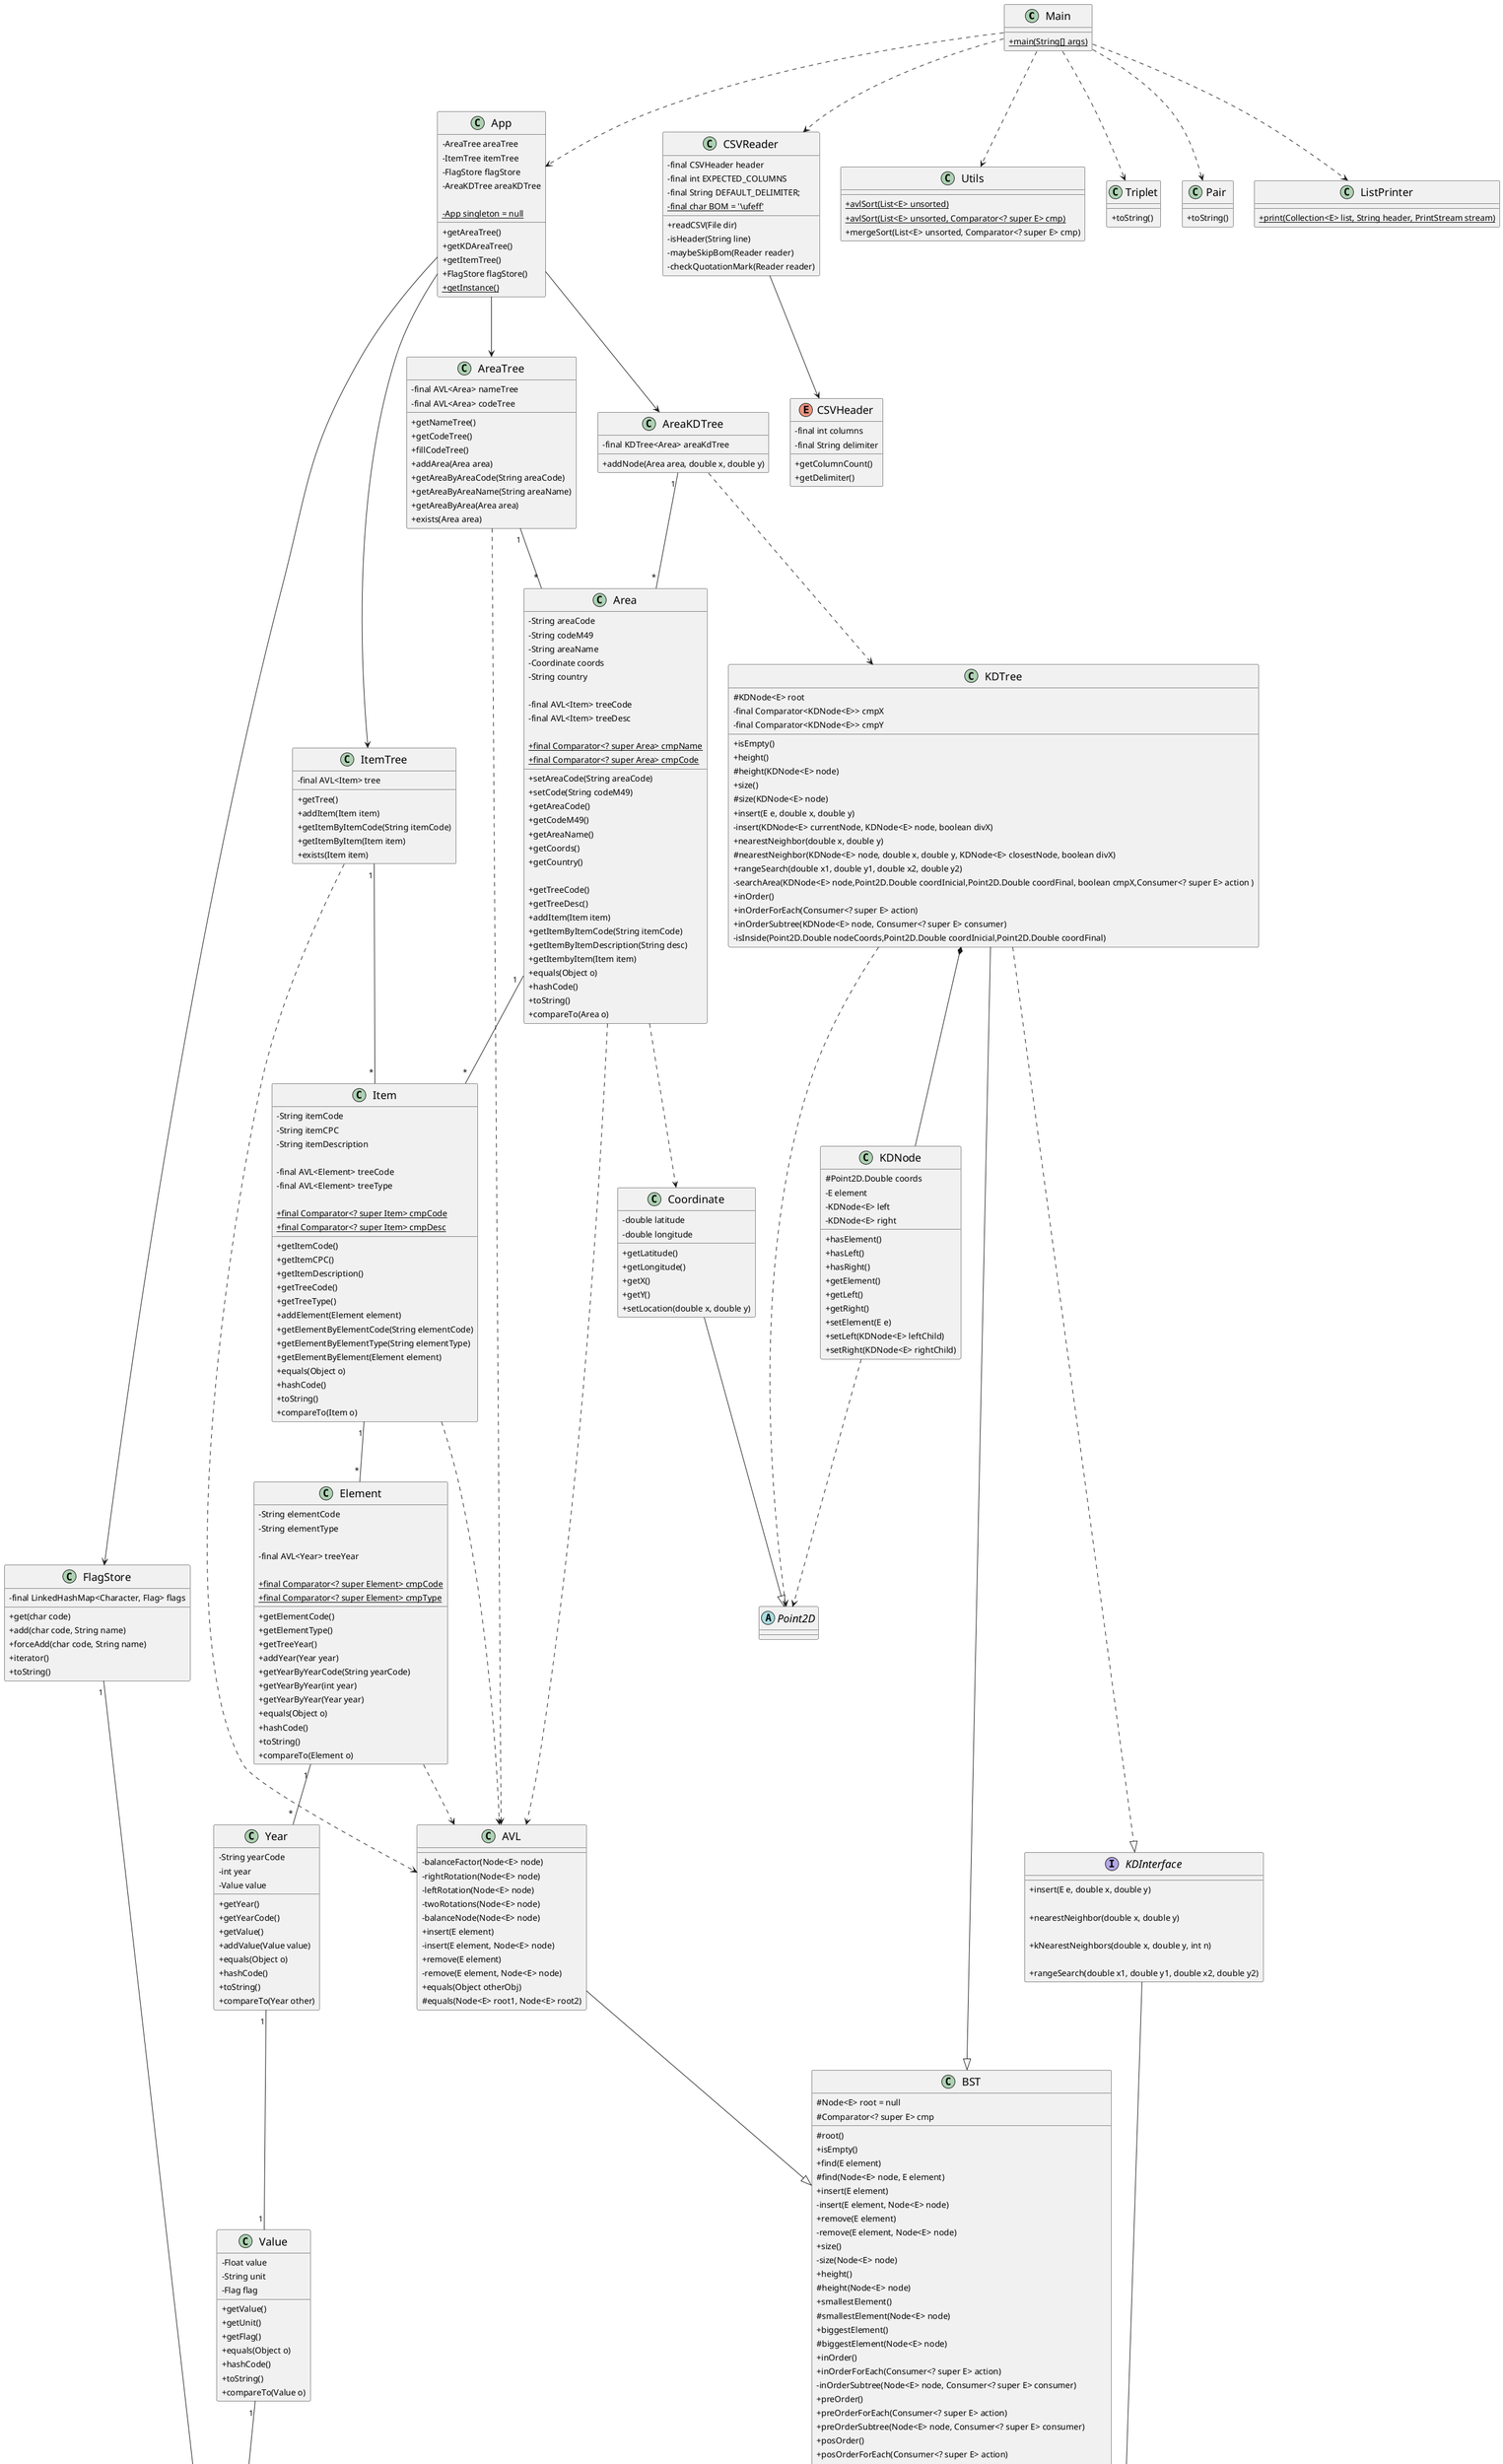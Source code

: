 @startuml
'https://plantuml.com/class-diagram

skinparam classAttributeIconSize 0
skinparam padding 2
skinparam ranksep 100
skinparam classFontSize 18

class Main
{
    +{static}main(String[] args)
}

class App
{
    -AreaTree areaTree
    -ItemTree itemTree
    -FlagStore flagStore
    -AreaKDTree areaKDTree

    +getAreaTree()
    +getKDAreaTree()
    +getItemTree()
    +FlagStore flagStore()
    -{static}App singleton = null
    +{static}getInstance()
}

class Area
{
    -String areaCode
    -String codeM49
    -String areaName
    -Coordinate coords
    -String country

    -final AVL<Item> treeCode
    -final AVL<Item> treeDesc

    +{static}final Comparator<? super Area> cmpName
    +{static}final Comparator<? super Area> cmpCode

    +setAreaCode(String areaCode)
    +setCode(String codeM49)
    +getAreaCode()
    +getCodeM49() 
    +getAreaName() 
    +getCoords()
    +getCountry()

    +getTreeCode()
    +getTreeDesc()
    +addItem(Item item)
    +getItemByItemCode(String itemCode)
    +getItemByItemDescription(String desc)
    +getItembyItem(Item item)
    +equals(Object o)
    +hashCode()
    +toString()
    +compareTo(Area o)
}

class Coordinate
{
    -double latitude
    -double longitude

    +getLatitude()
    +getLongitude()
    +getX()
    +getY()
    +setLocation(double x, double y)
}

class Element
{
    -String elementCode
    -String elementType

    -final AVL<Year> treeYear

    +{static}final Comparator<? super Element> cmpCode
    +{static}final Comparator<? super Element> cmpType

    +getElementCode()
    +getElementType()
    +getTreeYear()
    +addYear(Year year)
    +getYearByYearCode(String yearCode)
    +getYearByYear(int year)
    +getYearByYear(Year year)
    +equals(Object o)
    +hashCode()
    +toString()
    +compareTo(Element o)
}

class Flag
{
    -final Pair<Character, String> pair

    +code()
    +name()
    +equals(Object o)
    +hashCode()
    +toString()
}

class Item
{
    -String itemCode
    -String itemCPC
    -String itemDescription

    -final AVL<Element> treeCode
    -final AVL<Element> treeType

    +{static}final Comparator<? super Item> cmpCode
    +{static}final Comparator<? super Item> cmpDesc

    +getItemCode()
    +getItemCPC()
    +getItemDescription()
    +getTreeCode()
    +getTreeType()
    +addElement(Element element)
    +getElementByElementCode(String elementCode)
    +getElementByElementType(String elementType)
    +getElementByElement(Element element)
    +equals(Object o)
    +hashCode()
    +toString()
    +compareTo(Item o)
}

class Value
{
    -Float value
    -String unit
    -Flag flag

    +getValue() 
    +getUnit() 
    +getFlag()
    +equals(Object o)
    +hashCode()
    +toString()
    +compareTo(Value o)
}

class Year
{
    -String yearCode
    -int year
    -Value value

    +getYear() 
    +getYearCode() 
    +getValue() 
    +addValue(Value value)
    +equals(Object o)
    +hashCode()
    +toString()
    +compareTo(Year other) 
}

enum CSVHeader
{
    -final int columns
    -final String delimiter
    +getColumnCount()
    +getDelimiter()
}

class CSVReader
{
    -final CSVHeader header
    -final int EXPECTED_COLUMNS
    -final String DEFAULT_DELIMITER;
    -{static}final char BOM = '\ufeff'
    +readCSV(File dir)
    -isHeader(String line)
    -maybeSkipBom(Reader reader)
    -checkQuotationMark(Reader reader)
}

class AreaKDTree
{
    -final KDTree<Area> areaKdTree

    +addNode(Area area, double x, double y)
}

class AreaTree 
{
    -final AVL<Area> nameTree
    -final AVL<Area> codeTree 

    +getNameTree()
    +getCodeTree()
    +fillCodeTree()
    +addArea(Area area)
    +getAreaByAreaCode(String areaCode)
    +getAreaByAreaName(String areaName)
    +getAreaByArea(Area area)
    +exists(Area area)   
}

class FlagStore
{
    -final LinkedHashMap<Character, Flag> flags

    +get(char code)
    +add(char code, String name)
    +forceAdd(char code, String name)
    +iterator()
    +toString()
}

class ItemTree
{
    -final AVL<Item> tree

    +getTree()
    +addItem(Item item)
    +getItemByItemCode(String itemCode)
    +getItemByItem(Item item)
    +exists(Item item)
}

class AVL
{
    -balanceFactor(Node<E> node)
    -rightRotation(Node<E> node)
    -leftRotation(Node<E> node)
    -twoRotations(Node<E> node)
    -balanceNode(Node<E> node)
    +insert(E element)
    -insert(E element, Node<E> node)
    +remove(E element)
    -remove(E element, Node<E> node)
    +equals(Object otherObj)
    #equals(Node<E> root1, Node<E> root2)
}

class BST
{
    #Node<E> root = null
    #Comparator<? super E> cmp

    #root()
    +isEmpty()
    +find(E element)
    #find(Node<E> node, E element)
    +insert(E element)
    -insert(E element, Node<E> node)
    +remove(E element)
    -remove(E element, Node<E> node)
    +size()
    -size(Node<E> node)
    +height()
    #height(Node<E> node)
    +smallestElement()
    #smallestElement(Node<E> node)
    +biggestElement()
    #biggestElement(Node<E> node)
    +inOrder()
    +inOrderForEach(Consumer<? super E> action)
    -inOrderSubtree(Node<E> node, Consumer<? super E> consumer)
    +preOrder()
    +preOrderForEach(Consumer<? super E> action)
    +preOrderSubtree(Node<E> node, Consumer<? super E> consumer)
    +posOrder()
    +posOrderForEach(Consumer<? super E> action)
    -posOrderSubtree(Node<E> node, Consumer<? super E> consumer)
    +nodesByLevel()
    -processBstByLevel(Node<E> node, Map<Integer,List<E>> result, int level)
    +toString()
    -toStringRec(Node<E> root, int level, StringBuilder sb)
    +iterator()
    +forEach(Consumer<? super E> action)
}

class Node
{
    -E element        
    -Node<E> left
    -Node<E> right

     +hasElement()
     +hasLeft()
     +hasRight()
     +getElement() 
     +getLeft() 
     +getRight()
     +setElement(E e)
     +setLeft(Node<E> leftChild)
     +setRight(Node<E> rightChild)
     +isLeaf()
}

interface BSTInterface
{
    +isEmpty()
    +insert(E element)
    +remove(E element)

    +size()
    +height()

    +smallestElement()
    +inOrder()
    +preOrder()
    +posOrder()
    +nodesByLevel()
}

interface KDInterface
{
    +insert(E e, double x, double y)

    +nearestNeighbor(double x, double y)

    +kNearestNeighbors(double x, double y, int n)

    +rangeSearch(double x1, double y1, double x2, double y2)
}

class KDTree
{
    #KDNode<E> root
    -final Comparator<KDNode<E>> cmpX
    -final Comparator<KDNode<E>> cmpY
    +isEmpty()
    +height()
    #height(KDNode<E> node)
    +size()
    #size(KDNode<E> node)
    +insert(E e, double x, double y)
    -insert(KDNode<E> currentNode, KDNode<E> node, boolean divX)
    +nearestNeighbor(double x, double y)
    #nearestNeighbor(KDNode<E> node, double x, double y, KDNode<E> closestNode, boolean divX)
    +rangeSearch(double x1, double y1, double x2, double y2)
    -searchArea(KDNode<E> node,Point2D.Double coordInicial,Point2D.Double coordFinal, boolean cmpX,Consumer<? super E> action ) 
    +inOrder()
    +inOrderForEach(Consumer<? super E> action)
    +inOrderSubtree(KDNode<E> node, Consumer<? super E> consumer)
    -isInside(Point2D.Double nodeCoords,Point2D.Double coordInicial,Point2D.Double coordFinal)

}

class KDNode
{
    #Point2D.Double coords
    -E element
    -KDNode<E> left
    -KDNode<E> right

    +hasElement()
    +hasLeft()
    +hasRight()
    +getElement() 
    +getLeft() 
    +getRight()
    +setElement(E e)
    +setLeft(KDNode<E> leftChild)
    +setRight(KDNode<E> rightChild)
}

class Utils
{
    +{static} avlSort(List<E> unsorted)
    +{static} avlSort(List<E> unsorted, Comparator<? super E> cmp)
    +mergeSort(List<E> unsorted, Comparator<? super E> cmp)
}

abstract class Point2D
{
}

class Triplet
{
    +toString()
}

class Pair
{
    +toString()
}

class ListPrinter
{
    +{static} print(Collection<E> list, String header, PrintStream stream)
}


Main ..> App
Main ..> Utils
Main ..> CSVReader
Main ..> Triplet
Main ..> Pair
Main ..> ListPrinter
CSVReader --> CSVHeader


App --> AreaTree
App --> ItemTree
App --> FlagStore
App --> AreaKDTree

AreaTree "1" -- "*" Area
AreaTree ..> AVL

Area "1" -- "*" Item
Area ..> AVL

Item "1" -- "*" Element
Item ..> AVL

Element "1" -- "*" Year
Element ..> AVL

Year "1" -- "1" Value 

Value "1" -- "1" Flag

FlagStore "1" -- "*" Flag

ItemTree "1" -- "*" Item
ItemTree ..> AVL

AreaKDTree "1" -- "*" Area
AreaKDTree ..> KDTree

AVL --|> BST
BST ..|> BSTInterface
KDInterface --|> BSTInterface
KDTree --|> BST
KDTree ..|> KDInterface


BST *-- Node
KDTree *-- KDNode

Area ..> Coordinate

KDNode ..> Point2D
KDTree ..> Point2D

Coordinate --|> Point2D


@enduml